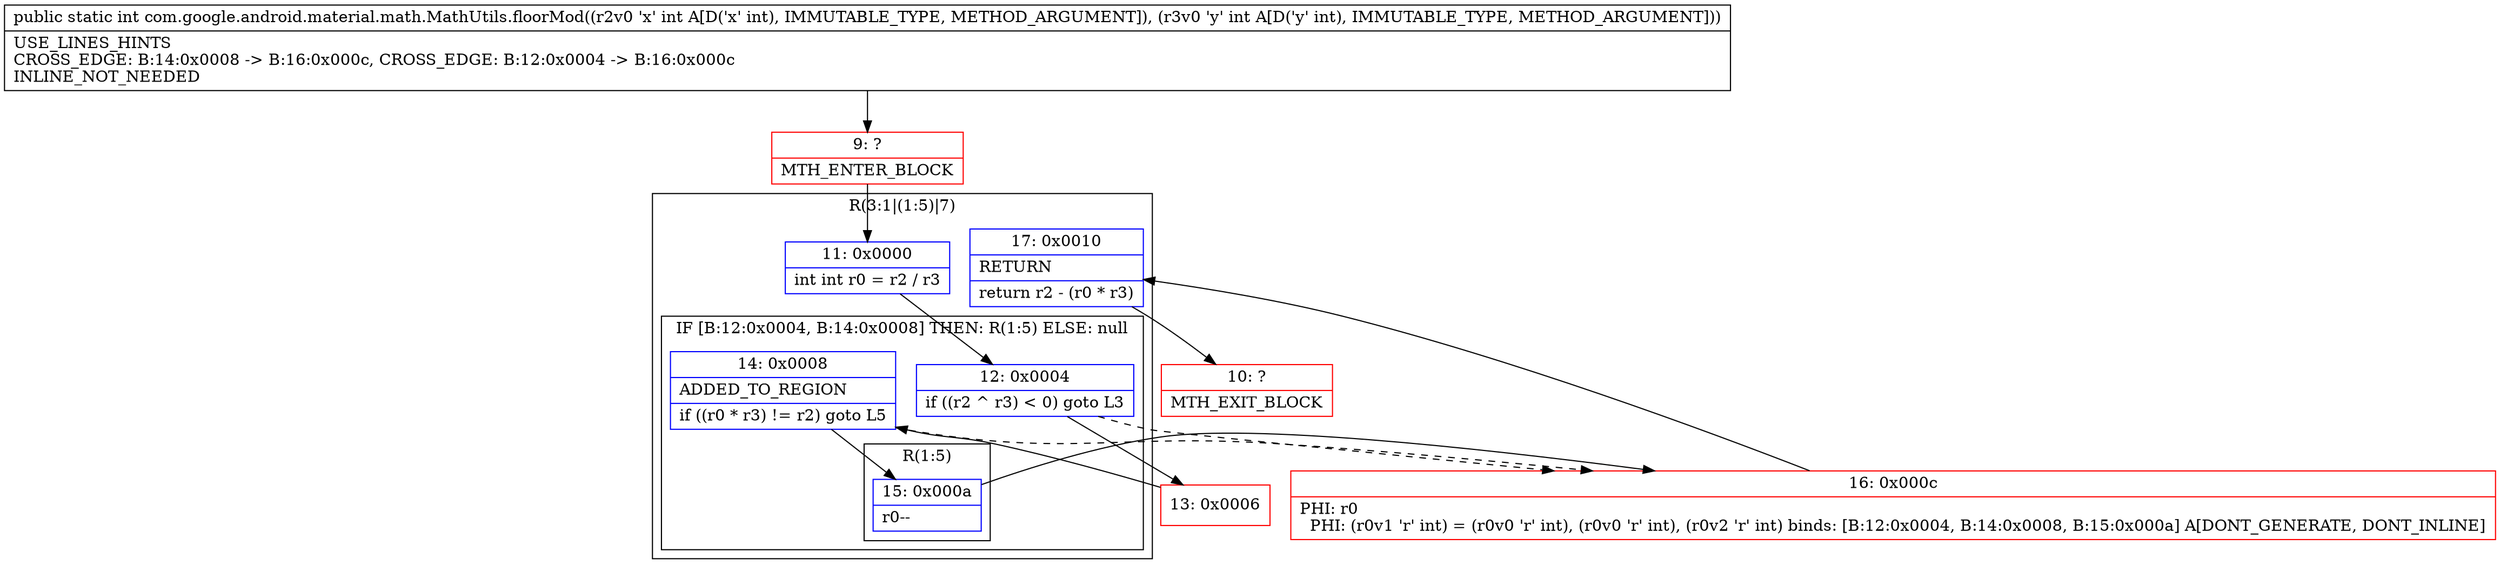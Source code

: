 digraph "CFG forcom.google.android.material.math.MathUtils.floorMod(II)I" {
subgraph cluster_Region_1451420213 {
label = "R(3:1|(1:5)|7)";
node [shape=record,color=blue];
Node_11 [shape=record,label="{11\:\ 0x0000|int int r0 = r2 \/ r3\l}"];
subgraph cluster_IfRegion_1050666799 {
label = "IF [B:12:0x0004, B:14:0x0008] THEN: R(1:5) ELSE: null";
node [shape=record,color=blue];
Node_12 [shape=record,label="{12\:\ 0x0004|if ((r2 ^ r3) \< 0) goto L3\l}"];
Node_14 [shape=record,label="{14\:\ 0x0008|ADDED_TO_REGION\l|if ((r0 * r3) != r2) goto L5\l}"];
subgraph cluster_Region_223800371 {
label = "R(1:5)";
node [shape=record,color=blue];
Node_15 [shape=record,label="{15\:\ 0x000a|r0\-\-\l}"];
}
}
Node_17 [shape=record,label="{17\:\ 0x0010|RETURN\l|return r2 \- (r0 * r3)\l}"];
}
Node_9 [shape=record,color=red,label="{9\:\ ?|MTH_ENTER_BLOCK\l}"];
Node_13 [shape=record,color=red,label="{13\:\ 0x0006}"];
Node_16 [shape=record,color=red,label="{16\:\ 0x000c|PHI: r0 \l  PHI: (r0v1 'r' int) = (r0v0 'r' int), (r0v0 'r' int), (r0v2 'r' int) binds: [B:12:0x0004, B:14:0x0008, B:15:0x000a] A[DONT_GENERATE, DONT_INLINE]\l}"];
Node_10 [shape=record,color=red,label="{10\:\ ?|MTH_EXIT_BLOCK\l}"];
MethodNode[shape=record,label="{public static int com.google.android.material.math.MathUtils.floorMod((r2v0 'x' int A[D('x' int), IMMUTABLE_TYPE, METHOD_ARGUMENT]), (r3v0 'y' int A[D('y' int), IMMUTABLE_TYPE, METHOD_ARGUMENT]))  | USE_LINES_HINTS\lCROSS_EDGE: B:14:0x0008 \-\> B:16:0x000c, CROSS_EDGE: B:12:0x0004 \-\> B:16:0x000c\lINLINE_NOT_NEEDED\l}"];
MethodNode -> Node_9;Node_11 -> Node_12;
Node_12 -> Node_13;
Node_12 -> Node_16[style=dashed];
Node_14 -> Node_15;
Node_14 -> Node_16[style=dashed];
Node_15 -> Node_16;
Node_17 -> Node_10;
Node_9 -> Node_11;
Node_13 -> Node_14;
Node_16 -> Node_17;
}

